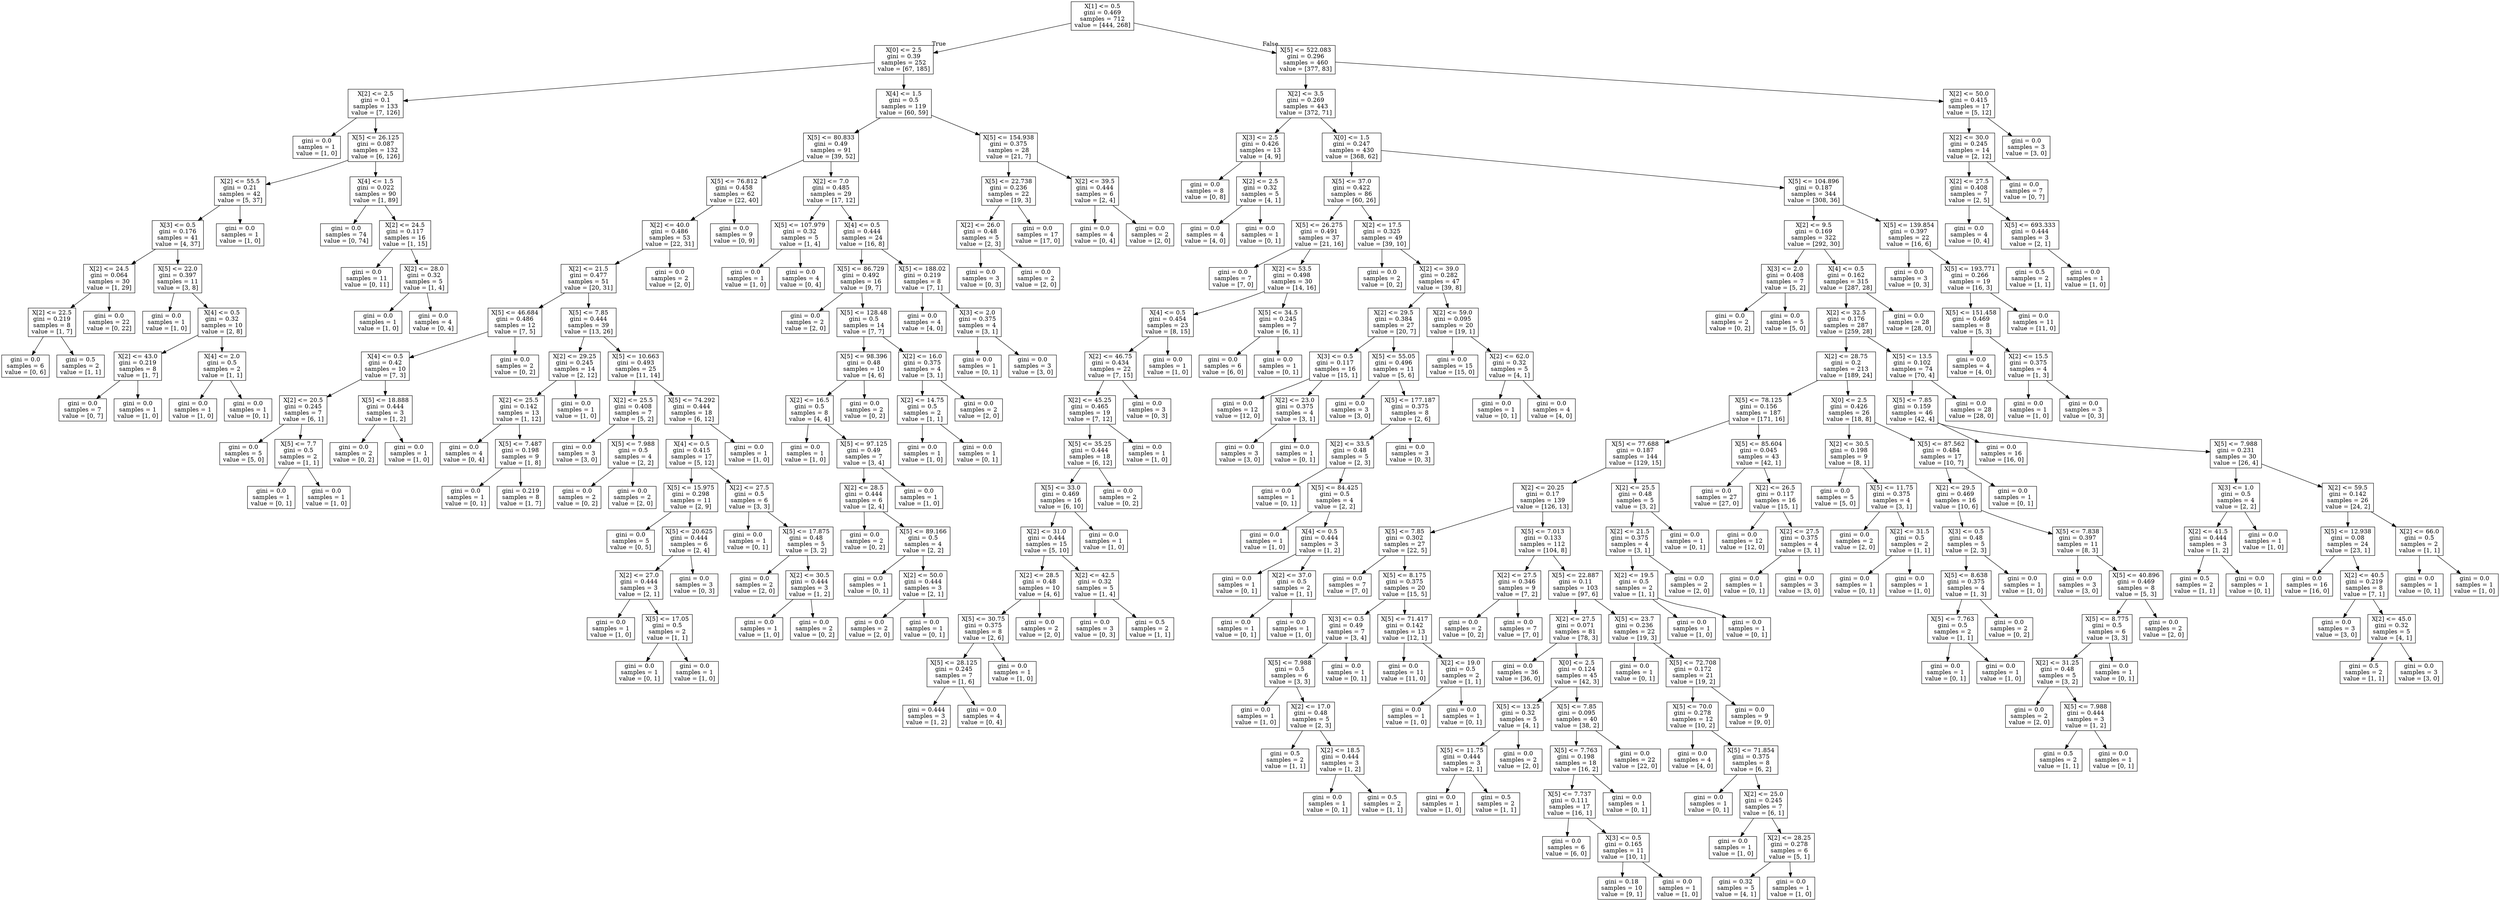 digraph Tree {
node [shape=box] ;
0 [label="X[1] <= 0.5\ngini = 0.469\nsamples = 712\nvalue = [444, 268]"] ;
1 [label="X[0] <= 2.5\ngini = 0.39\nsamples = 252\nvalue = [67, 185]"] ;
0 -> 1 [labeldistance=2.5, labelangle=45, headlabel="True"] ;
2 [label="X[2] <= 2.5\ngini = 0.1\nsamples = 133\nvalue = [7, 126]"] ;
1 -> 2 ;
3 [label="gini = 0.0\nsamples = 1\nvalue = [1, 0]"] ;
2 -> 3 ;
4 [label="X[5] <= 26.125\ngini = 0.087\nsamples = 132\nvalue = [6, 126]"] ;
2 -> 4 ;
5 [label="X[2] <= 55.5\ngini = 0.21\nsamples = 42\nvalue = [5, 37]"] ;
4 -> 5 ;
6 [label="X[3] <= 0.5\ngini = 0.176\nsamples = 41\nvalue = [4, 37]"] ;
5 -> 6 ;
7 [label="X[2] <= 24.5\ngini = 0.064\nsamples = 30\nvalue = [1, 29]"] ;
6 -> 7 ;
8 [label="X[2] <= 22.5\ngini = 0.219\nsamples = 8\nvalue = [1, 7]"] ;
7 -> 8 ;
9 [label="gini = 0.0\nsamples = 6\nvalue = [0, 6]"] ;
8 -> 9 ;
10 [label="gini = 0.5\nsamples = 2\nvalue = [1, 1]"] ;
8 -> 10 ;
11 [label="gini = 0.0\nsamples = 22\nvalue = [0, 22]"] ;
7 -> 11 ;
12 [label="X[5] <= 22.0\ngini = 0.397\nsamples = 11\nvalue = [3, 8]"] ;
6 -> 12 ;
13 [label="gini = 0.0\nsamples = 1\nvalue = [1, 0]"] ;
12 -> 13 ;
14 [label="X[4] <= 0.5\ngini = 0.32\nsamples = 10\nvalue = [2, 8]"] ;
12 -> 14 ;
15 [label="X[2] <= 43.0\ngini = 0.219\nsamples = 8\nvalue = [1, 7]"] ;
14 -> 15 ;
16 [label="gini = 0.0\nsamples = 7\nvalue = [0, 7]"] ;
15 -> 16 ;
17 [label="gini = 0.0\nsamples = 1\nvalue = [1, 0]"] ;
15 -> 17 ;
18 [label="X[4] <= 2.0\ngini = 0.5\nsamples = 2\nvalue = [1, 1]"] ;
14 -> 18 ;
19 [label="gini = 0.0\nsamples = 1\nvalue = [1, 0]"] ;
18 -> 19 ;
20 [label="gini = 0.0\nsamples = 1\nvalue = [0, 1]"] ;
18 -> 20 ;
21 [label="gini = 0.0\nsamples = 1\nvalue = [1, 0]"] ;
5 -> 21 ;
22 [label="X[4] <= 1.5\ngini = 0.022\nsamples = 90\nvalue = [1, 89]"] ;
4 -> 22 ;
23 [label="gini = 0.0\nsamples = 74\nvalue = [0, 74]"] ;
22 -> 23 ;
24 [label="X[2] <= 24.5\ngini = 0.117\nsamples = 16\nvalue = [1, 15]"] ;
22 -> 24 ;
25 [label="gini = 0.0\nsamples = 11\nvalue = [0, 11]"] ;
24 -> 25 ;
26 [label="X[2] <= 28.0\ngini = 0.32\nsamples = 5\nvalue = [1, 4]"] ;
24 -> 26 ;
27 [label="gini = 0.0\nsamples = 1\nvalue = [1, 0]"] ;
26 -> 27 ;
28 [label="gini = 0.0\nsamples = 4\nvalue = [0, 4]"] ;
26 -> 28 ;
29 [label="X[4] <= 1.5\ngini = 0.5\nsamples = 119\nvalue = [60, 59]"] ;
1 -> 29 ;
30 [label="X[5] <= 80.833\ngini = 0.49\nsamples = 91\nvalue = [39, 52]"] ;
29 -> 30 ;
31 [label="X[5] <= 76.812\ngini = 0.458\nsamples = 62\nvalue = [22, 40]"] ;
30 -> 31 ;
32 [label="X[2] <= 40.0\ngini = 0.486\nsamples = 53\nvalue = [22, 31]"] ;
31 -> 32 ;
33 [label="X[2] <= 21.5\ngini = 0.477\nsamples = 51\nvalue = [20, 31]"] ;
32 -> 33 ;
34 [label="X[5] <= 46.684\ngini = 0.486\nsamples = 12\nvalue = [7, 5]"] ;
33 -> 34 ;
35 [label="X[4] <= 0.5\ngini = 0.42\nsamples = 10\nvalue = [7, 3]"] ;
34 -> 35 ;
36 [label="X[2] <= 20.5\ngini = 0.245\nsamples = 7\nvalue = [6, 1]"] ;
35 -> 36 ;
37 [label="gini = 0.0\nsamples = 5\nvalue = [5, 0]"] ;
36 -> 37 ;
38 [label="X[5] <= 7.7\ngini = 0.5\nsamples = 2\nvalue = [1, 1]"] ;
36 -> 38 ;
39 [label="gini = 0.0\nsamples = 1\nvalue = [0, 1]"] ;
38 -> 39 ;
40 [label="gini = 0.0\nsamples = 1\nvalue = [1, 0]"] ;
38 -> 40 ;
41 [label="X[5] <= 18.888\ngini = 0.444\nsamples = 3\nvalue = [1, 2]"] ;
35 -> 41 ;
42 [label="gini = 0.0\nsamples = 2\nvalue = [0, 2]"] ;
41 -> 42 ;
43 [label="gini = 0.0\nsamples = 1\nvalue = [1, 0]"] ;
41 -> 43 ;
44 [label="gini = 0.0\nsamples = 2\nvalue = [0, 2]"] ;
34 -> 44 ;
45 [label="X[5] <= 7.85\ngini = 0.444\nsamples = 39\nvalue = [13, 26]"] ;
33 -> 45 ;
46 [label="X[2] <= 29.25\ngini = 0.245\nsamples = 14\nvalue = [2, 12]"] ;
45 -> 46 ;
47 [label="X[2] <= 25.5\ngini = 0.142\nsamples = 13\nvalue = [1, 12]"] ;
46 -> 47 ;
48 [label="gini = 0.0\nsamples = 4\nvalue = [0, 4]"] ;
47 -> 48 ;
49 [label="X[5] <= 7.487\ngini = 0.198\nsamples = 9\nvalue = [1, 8]"] ;
47 -> 49 ;
50 [label="gini = 0.0\nsamples = 1\nvalue = [0, 1]"] ;
49 -> 50 ;
51 [label="gini = 0.219\nsamples = 8\nvalue = [1, 7]"] ;
49 -> 51 ;
52 [label="gini = 0.0\nsamples = 1\nvalue = [1, 0]"] ;
46 -> 52 ;
53 [label="X[5] <= 10.663\ngini = 0.493\nsamples = 25\nvalue = [11, 14]"] ;
45 -> 53 ;
54 [label="X[2] <= 25.5\ngini = 0.408\nsamples = 7\nvalue = [5, 2]"] ;
53 -> 54 ;
55 [label="gini = 0.0\nsamples = 3\nvalue = [3, 0]"] ;
54 -> 55 ;
56 [label="X[5] <= 7.988\ngini = 0.5\nsamples = 4\nvalue = [2, 2]"] ;
54 -> 56 ;
57 [label="gini = 0.0\nsamples = 2\nvalue = [0, 2]"] ;
56 -> 57 ;
58 [label="gini = 0.0\nsamples = 2\nvalue = [2, 0]"] ;
56 -> 58 ;
59 [label="X[5] <= 74.292\ngini = 0.444\nsamples = 18\nvalue = [6, 12]"] ;
53 -> 59 ;
60 [label="X[4] <= 0.5\ngini = 0.415\nsamples = 17\nvalue = [5, 12]"] ;
59 -> 60 ;
61 [label="X[5] <= 15.975\ngini = 0.298\nsamples = 11\nvalue = [2, 9]"] ;
60 -> 61 ;
62 [label="gini = 0.0\nsamples = 5\nvalue = [0, 5]"] ;
61 -> 62 ;
63 [label="X[5] <= 20.625\ngini = 0.444\nsamples = 6\nvalue = [2, 4]"] ;
61 -> 63 ;
64 [label="X[2] <= 27.0\ngini = 0.444\nsamples = 3\nvalue = [2, 1]"] ;
63 -> 64 ;
65 [label="gini = 0.0\nsamples = 1\nvalue = [1, 0]"] ;
64 -> 65 ;
66 [label="X[5] <= 17.05\ngini = 0.5\nsamples = 2\nvalue = [1, 1]"] ;
64 -> 66 ;
67 [label="gini = 0.0\nsamples = 1\nvalue = [0, 1]"] ;
66 -> 67 ;
68 [label="gini = 0.0\nsamples = 1\nvalue = [1, 0]"] ;
66 -> 68 ;
69 [label="gini = 0.0\nsamples = 3\nvalue = [0, 3]"] ;
63 -> 69 ;
70 [label="X[2] <= 27.5\ngini = 0.5\nsamples = 6\nvalue = [3, 3]"] ;
60 -> 70 ;
71 [label="gini = 0.0\nsamples = 1\nvalue = [0, 1]"] ;
70 -> 71 ;
72 [label="X[5] <= 17.875\ngini = 0.48\nsamples = 5\nvalue = [3, 2]"] ;
70 -> 72 ;
73 [label="gini = 0.0\nsamples = 2\nvalue = [2, 0]"] ;
72 -> 73 ;
74 [label="X[2] <= 30.5\ngini = 0.444\nsamples = 3\nvalue = [1, 2]"] ;
72 -> 74 ;
75 [label="gini = 0.0\nsamples = 1\nvalue = [1, 0]"] ;
74 -> 75 ;
76 [label="gini = 0.0\nsamples = 2\nvalue = [0, 2]"] ;
74 -> 76 ;
77 [label="gini = 0.0\nsamples = 1\nvalue = [1, 0]"] ;
59 -> 77 ;
78 [label="gini = 0.0\nsamples = 2\nvalue = [2, 0]"] ;
32 -> 78 ;
79 [label="gini = 0.0\nsamples = 9\nvalue = [0, 9]"] ;
31 -> 79 ;
80 [label="X[2] <= 7.0\ngini = 0.485\nsamples = 29\nvalue = [17, 12]"] ;
30 -> 80 ;
81 [label="X[5] <= 107.979\ngini = 0.32\nsamples = 5\nvalue = [1, 4]"] ;
80 -> 81 ;
82 [label="gini = 0.0\nsamples = 1\nvalue = [1, 0]"] ;
81 -> 82 ;
83 [label="gini = 0.0\nsamples = 4\nvalue = [0, 4]"] ;
81 -> 83 ;
84 [label="X[4] <= 0.5\ngini = 0.444\nsamples = 24\nvalue = [16, 8]"] ;
80 -> 84 ;
85 [label="X[5] <= 86.729\ngini = 0.492\nsamples = 16\nvalue = [9, 7]"] ;
84 -> 85 ;
86 [label="gini = 0.0\nsamples = 2\nvalue = [2, 0]"] ;
85 -> 86 ;
87 [label="X[5] <= 128.48\ngini = 0.5\nsamples = 14\nvalue = [7, 7]"] ;
85 -> 87 ;
88 [label="X[5] <= 98.396\ngini = 0.48\nsamples = 10\nvalue = [4, 6]"] ;
87 -> 88 ;
89 [label="X[2] <= 16.5\ngini = 0.5\nsamples = 8\nvalue = [4, 4]"] ;
88 -> 89 ;
90 [label="gini = 0.0\nsamples = 1\nvalue = [1, 0]"] ;
89 -> 90 ;
91 [label="X[5] <= 97.125\ngini = 0.49\nsamples = 7\nvalue = [3, 4]"] ;
89 -> 91 ;
92 [label="X[2] <= 28.5\ngini = 0.444\nsamples = 6\nvalue = [2, 4]"] ;
91 -> 92 ;
93 [label="gini = 0.0\nsamples = 2\nvalue = [0, 2]"] ;
92 -> 93 ;
94 [label="X[5] <= 89.166\ngini = 0.5\nsamples = 4\nvalue = [2, 2]"] ;
92 -> 94 ;
95 [label="gini = 0.0\nsamples = 1\nvalue = [0, 1]"] ;
94 -> 95 ;
96 [label="X[2] <= 50.0\ngini = 0.444\nsamples = 3\nvalue = [2, 1]"] ;
94 -> 96 ;
97 [label="gini = 0.0\nsamples = 2\nvalue = [2, 0]"] ;
96 -> 97 ;
98 [label="gini = 0.0\nsamples = 1\nvalue = [0, 1]"] ;
96 -> 98 ;
99 [label="gini = 0.0\nsamples = 1\nvalue = [1, 0]"] ;
91 -> 99 ;
100 [label="gini = 0.0\nsamples = 2\nvalue = [0, 2]"] ;
88 -> 100 ;
101 [label="X[2] <= 16.0\ngini = 0.375\nsamples = 4\nvalue = [3, 1]"] ;
87 -> 101 ;
102 [label="X[2] <= 14.75\ngini = 0.5\nsamples = 2\nvalue = [1, 1]"] ;
101 -> 102 ;
103 [label="gini = 0.0\nsamples = 1\nvalue = [1, 0]"] ;
102 -> 103 ;
104 [label="gini = 0.0\nsamples = 1\nvalue = [0, 1]"] ;
102 -> 104 ;
105 [label="gini = 0.0\nsamples = 2\nvalue = [2, 0]"] ;
101 -> 105 ;
106 [label="X[5] <= 188.02\ngini = 0.219\nsamples = 8\nvalue = [7, 1]"] ;
84 -> 106 ;
107 [label="gini = 0.0\nsamples = 4\nvalue = [4, 0]"] ;
106 -> 107 ;
108 [label="X[3] <= 2.0\ngini = 0.375\nsamples = 4\nvalue = [3, 1]"] ;
106 -> 108 ;
109 [label="gini = 0.0\nsamples = 1\nvalue = [0, 1]"] ;
108 -> 109 ;
110 [label="gini = 0.0\nsamples = 3\nvalue = [3, 0]"] ;
108 -> 110 ;
111 [label="X[5] <= 154.938\ngini = 0.375\nsamples = 28\nvalue = [21, 7]"] ;
29 -> 111 ;
112 [label="X[5] <= 22.738\ngini = 0.236\nsamples = 22\nvalue = [19, 3]"] ;
111 -> 112 ;
113 [label="X[2] <= 26.0\ngini = 0.48\nsamples = 5\nvalue = [2, 3]"] ;
112 -> 113 ;
114 [label="gini = 0.0\nsamples = 3\nvalue = [0, 3]"] ;
113 -> 114 ;
115 [label="gini = 0.0\nsamples = 2\nvalue = [2, 0]"] ;
113 -> 115 ;
116 [label="gini = 0.0\nsamples = 17\nvalue = [17, 0]"] ;
112 -> 116 ;
117 [label="X[2] <= 39.5\ngini = 0.444\nsamples = 6\nvalue = [2, 4]"] ;
111 -> 117 ;
118 [label="gini = 0.0\nsamples = 4\nvalue = [0, 4]"] ;
117 -> 118 ;
119 [label="gini = 0.0\nsamples = 2\nvalue = [2, 0]"] ;
117 -> 119 ;
120 [label="X[5] <= 522.083\ngini = 0.296\nsamples = 460\nvalue = [377, 83]"] ;
0 -> 120 [labeldistance=2.5, labelangle=-45, headlabel="False"] ;
121 [label="X[2] <= 3.5\ngini = 0.269\nsamples = 443\nvalue = [372, 71]"] ;
120 -> 121 ;
122 [label="X[3] <= 2.5\ngini = 0.426\nsamples = 13\nvalue = [4, 9]"] ;
121 -> 122 ;
123 [label="gini = 0.0\nsamples = 8\nvalue = [0, 8]"] ;
122 -> 123 ;
124 [label="X[2] <= 2.5\ngini = 0.32\nsamples = 5\nvalue = [4, 1]"] ;
122 -> 124 ;
125 [label="gini = 0.0\nsamples = 4\nvalue = [4, 0]"] ;
124 -> 125 ;
126 [label="gini = 0.0\nsamples = 1\nvalue = [0, 1]"] ;
124 -> 126 ;
127 [label="X[0] <= 1.5\ngini = 0.247\nsamples = 430\nvalue = [368, 62]"] ;
121 -> 127 ;
128 [label="X[5] <= 37.0\ngini = 0.422\nsamples = 86\nvalue = [60, 26]"] ;
127 -> 128 ;
129 [label="X[5] <= 26.275\ngini = 0.491\nsamples = 37\nvalue = [21, 16]"] ;
128 -> 129 ;
130 [label="gini = 0.0\nsamples = 7\nvalue = [7, 0]"] ;
129 -> 130 ;
131 [label="X[2] <= 53.5\ngini = 0.498\nsamples = 30\nvalue = [14, 16]"] ;
129 -> 131 ;
132 [label="X[4] <= 0.5\ngini = 0.454\nsamples = 23\nvalue = [8, 15]"] ;
131 -> 132 ;
133 [label="X[2] <= 46.75\ngini = 0.434\nsamples = 22\nvalue = [7, 15]"] ;
132 -> 133 ;
134 [label="X[2] <= 45.25\ngini = 0.465\nsamples = 19\nvalue = [7, 12]"] ;
133 -> 134 ;
135 [label="X[5] <= 35.25\ngini = 0.444\nsamples = 18\nvalue = [6, 12]"] ;
134 -> 135 ;
136 [label="X[5] <= 33.0\ngini = 0.469\nsamples = 16\nvalue = [6, 10]"] ;
135 -> 136 ;
137 [label="X[2] <= 31.0\ngini = 0.444\nsamples = 15\nvalue = [5, 10]"] ;
136 -> 137 ;
138 [label="X[2] <= 28.5\ngini = 0.48\nsamples = 10\nvalue = [4, 6]"] ;
137 -> 138 ;
139 [label="X[5] <= 30.75\ngini = 0.375\nsamples = 8\nvalue = [2, 6]"] ;
138 -> 139 ;
140 [label="X[5] <= 28.125\ngini = 0.245\nsamples = 7\nvalue = [1, 6]"] ;
139 -> 140 ;
141 [label="gini = 0.444\nsamples = 3\nvalue = [1, 2]"] ;
140 -> 141 ;
142 [label="gini = 0.0\nsamples = 4\nvalue = [0, 4]"] ;
140 -> 142 ;
143 [label="gini = 0.0\nsamples = 1\nvalue = [1, 0]"] ;
139 -> 143 ;
144 [label="gini = 0.0\nsamples = 2\nvalue = [2, 0]"] ;
138 -> 144 ;
145 [label="X[2] <= 42.5\ngini = 0.32\nsamples = 5\nvalue = [1, 4]"] ;
137 -> 145 ;
146 [label="gini = 0.0\nsamples = 3\nvalue = [0, 3]"] ;
145 -> 146 ;
147 [label="gini = 0.5\nsamples = 2\nvalue = [1, 1]"] ;
145 -> 147 ;
148 [label="gini = 0.0\nsamples = 1\nvalue = [1, 0]"] ;
136 -> 148 ;
149 [label="gini = 0.0\nsamples = 2\nvalue = [0, 2]"] ;
135 -> 149 ;
150 [label="gini = 0.0\nsamples = 1\nvalue = [1, 0]"] ;
134 -> 150 ;
151 [label="gini = 0.0\nsamples = 3\nvalue = [0, 3]"] ;
133 -> 151 ;
152 [label="gini = 0.0\nsamples = 1\nvalue = [1, 0]"] ;
132 -> 152 ;
153 [label="X[5] <= 34.5\ngini = 0.245\nsamples = 7\nvalue = [6, 1]"] ;
131 -> 153 ;
154 [label="gini = 0.0\nsamples = 6\nvalue = [6, 0]"] ;
153 -> 154 ;
155 [label="gini = 0.0\nsamples = 1\nvalue = [0, 1]"] ;
153 -> 155 ;
156 [label="X[2] <= 17.5\ngini = 0.325\nsamples = 49\nvalue = [39, 10]"] ;
128 -> 156 ;
157 [label="gini = 0.0\nsamples = 2\nvalue = [0, 2]"] ;
156 -> 157 ;
158 [label="X[2] <= 39.0\ngini = 0.282\nsamples = 47\nvalue = [39, 8]"] ;
156 -> 158 ;
159 [label="X[2] <= 29.5\ngini = 0.384\nsamples = 27\nvalue = [20, 7]"] ;
158 -> 159 ;
160 [label="X[3] <= 0.5\ngini = 0.117\nsamples = 16\nvalue = [15, 1]"] ;
159 -> 160 ;
161 [label="gini = 0.0\nsamples = 12\nvalue = [12, 0]"] ;
160 -> 161 ;
162 [label="X[2] <= 23.0\ngini = 0.375\nsamples = 4\nvalue = [3, 1]"] ;
160 -> 162 ;
163 [label="gini = 0.0\nsamples = 3\nvalue = [3, 0]"] ;
162 -> 163 ;
164 [label="gini = 0.0\nsamples = 1\nvalue = [0, 1]"] ;
162 -> 164 ;
165 [label="X[5] <= 55.05\ngini = 0.496\nsamples = 11\nvalue = [5, 6]"] ;
159 -> 165 ;
166 [label="gini = 0.0\nsamples = 3\nvalue = [3, 0]"] ;
165 -> 166 ;
167 [label="X[5] <= 177.187\ngini = 0.375\nsamples = 8\nvalue = [2, 6]"] ;
165 -> 167 ;
168 [label="X[2] <= 33.5\ngini = 0.48\nsamples = 5\nvalue = [2, 3]"] ;
167 -> 168 ;
169 [label="gini = 0.0\nsamples = 1\nvalue = [0, 1]"] ;
168 -> 169 ;
170 [label="X[5] <= 84.425\ngini = 0.5\nsamples = 4\nvalue = [2, 2]"] ;
168 -> 170 ;
171 [label="gini = 0.0\nsamples = 1\nvalue = [1, 0]"] ;
170 -> 171 ;
172 [label="X[4] <= 0.5\ngini = 0.444\nsamples = 3\nvalue = [1, 2]"] ;
170 -> 172 ;
173 [label="gini = 0.0\nsamples = 1\nvalue = [0, 1]"] ;
172 -> 173 ;
174 [label="X[2] <= 37.0\ngini = 0.5\nsamples = 2\nvalue = [1, 1]"] ;
172 -> 174 ;
175 [label="gini = 0.0\nsamples = 1\nvalue = [0, 1]"] ;
174 -> 175 ;
176 [label="gini = 0.0\nsamples = 1\nvalue = [1, 0]"] ;
174 -> 176 ;
177 [label="gini = 0.0\nsamples = 3\nvalue = [0, 3]"] ;
167 -> 177 ;
178 [label="X[2] <= 59.0\ngini = 0.095\nsamples = 20\nvalue = [19, 1]"] ;
158 -> 178 ;
179 [label="gini = 0.0\nsamples = 15\nvalue = [15, 0]"] ;
178 -> 179 ;
180 [label="X[2] <= 62.0\ngini = 0.32\nsamples = 5\nvalue = [4, 1]"] ;
178 -> 180 ;
181 [label="gini = 0.0\nsamples = 1\nvalue = [0, 1]"] ;
180 -> 181 ;
182 [label="gini = 0.0\nsamples = 4\nvalue = [4, 0]"] ;
180 -> 182 ;
183 [label="X[5] <= 104.896\ngini = 0.187\nsamples = 344\nvalue = [308, 36]"] ;
127 -> 183 ;
184 [label="X[2] <= 9.5\ngini = 0.169\nsamples = 322\nvalue = [292, 30]"] ;
183 -> 184 ;
185 [label="X[3] <= 2.0\ngini = 0.408\nsamples = 7\nvalue = [5, 2]"] ;
184 -> 185 ;
186 [label="gini = 0.0\nsamples = 2\nvalue = [0, 2]"] ;
185 -> 186 ;
187 [label="gini = 0.0\nsamples = 5\nvalue = [5, 0]"] ;
185 -> 187 ;
188 [label="X[4] <= 0.5\ngini = 0.162\nsamples = 315\nvalue = [287, 28]"] ;
184 -> 188 ;
189 [label="X[2] <= 32.5\ngini = 0.176\nsamples = 287\nvalue = [259, 28]"] ;
188 -> 189 ;
190 [label="X[2] <= 28.75\ngini = 0.2\nsamples = 213\nvalue = [189, 24]"] ;
189 -> 190 ;
191 [label="X[5] <= 78.125\ngini = 0.156\nsamples = 187\nvalue = [171, 16]"] ;
190 -> 191 ;
192 [label="X[5] <= 77.688\ngini = 0.187\nsamples = 144\nvalue = [129, 15]"] ;
191 -> 192 ;
193 [label="X[2] <= 20.25\ngini = 0.17\nsamples = 139\nvalue = [126, 13]"] ;
192 -> 193 ;
194 [label="X[5] <= 7.85\ngini = 0.302\nsamples = 27\nvalue = [22, 5]"] ;
193 -> 194 ;
195 [label="gini = 0.0\nsamples = 7\nvalue = [7, 0]"] ;
194 -> 195 ;
196 [label="X[5] <= 8.175\ngini = 0.375\nsamples = 20\nvalue = [15, 5]"] ;
194 -> 196 ;
197 [label="X[3] <= 0.5\ngini = 0.49\nsamples = 7\nvalue = [3, 4]"] ;
196 -> 197 ;
198 [label="X[5] <= 7.988\ngini = 0.5\nsamples = 6\nvalue = [3, 3]"] ;
197 -> 198 ;
199 [label="gini = 0.0\nsamples = 1\nvalue = [1, 0]"] ;
198 -> 199 ;
200 [label="X[2] <= 17.0\ngini = 0.48\nsamples = 5\nvalue = [2, 3]"] ;
198 -> 200 ;
201 [label="gini = 0.5\nsamples = 2\nvalue = [1, 1]"] ;
200 -> 201 ;
202 [label="X[2] <= 18.5\ngini = 0.444\nsamples = 3\nvalue = [1, 2]"] ;
200 -> 202 ;
203 [label="gini = 0.0\nsamples = 1\nvalue = [0, 1]"] ;
202 -> 203 ;
204 [label="gini = 0.5\nsamples = 2\nvalue = [1, 1]"] ;
202 -> 204 ;
205 [label="gini = 0.0\nsamples = 1\nvalue = [0, 1]"] ;
197 -> 205 ;
206 [label="X[5] <= 71.417\ngini = 0.142\nsamples = 13\nvalue = [12, 1]"] ;
196 -> 206 ;
207 [label="gini = 0.0\nsamples = 11\nvalue = [11, 0]"] ;
206 -> 207 ;
208 [label="X[2] <= 19.0\ngini = 0.5\nsamples = 2\nvalue = [1, 1]"] ;
206 -> 208 ;
209 [label="gini = 0.0\nsamples = 1\nvalue = [1, 0]"] ;
208 -> 209 ;
210 [label="gini = 0.0\nsamples = 1\nvalue = [0, 1]"] ;
208 -> 210 ;
211 [label="X[5] <= 7.013\ngini = 0.133\nsamples = 112\nvalue = [104, 8]"] ;
193 -> 211 ;
212 [label="X[2] <= 27.5\ngini = 0.346\nsamples = 9\nvalue = [7, 2]"] ;
211 -> 212 ;
213 [label="gini = 0.0\nsamples = 2\nvalue = [0, 2]"] ;
212 -> 213 ;
214 [label="gini = 0.0\nsamples = 7\nvalue = [7, 0]"] ;
212 -> 214 ;
215 [label="X[5] <= 22.887\ngini = 0.11\nsamples = 103\nvalue = [97, 6]"] ;
211 -> 215 ;
216 [label="X[2] <= 27.5\ngini = 0.071\nsamples = 81\nvalue = [78, 3]"] ;
215 -> 216 ;
217 [label="gini = 0.0\nsamples = 36\nvalue = [36, 0]"] ;
216 -> 217 ;
218 [label="X[0] <= 2.5\ngini = 0.124\nsamples = 45\nvalue = [42, 3]"] ;
216 -> 218 ;
219 [label="X[5] <= 13.25\ngini = 0.32\nsamples = 5\nvalue = [4, 1]"] ;
218 -> 219 ;
220 [label="X[5] <= 11.75\ngini = 0.444\nsamples = 3\nvalue = [2, 1]"] ;
219 -> 220 ;
221 [label="gini = 0.0\nsamples = 1\nvalue = [1, 0]"] ;
220 -> 221 ;
222 [label="gini = 0.5\nsamples = 2\nvalue = [1, 1]"] ;
220 -> 222 ;
223 [label="gini = 0.0\nsamples = 2\nvalue = [2, 0]"] ;
219 -> 223 ;
224 [label="X[5] <= 7.85\ngini = 0.095\nsamples = 40\nvalue = [38, 2]"] ;
218 -> 224 ;
225 [label="X[5] <= 7.763\ngini = 0.198\nsamples = 18\nvalue = [16, 2]"] ;
224 -> 225 ;
226 [label="X[5] <= 7.737\ngini = 0.111\nsamples = 17\nvalue = [16, 1]"] ;
225 -> 226 ;
227 [label="gini = 0.0\nsamples = 6\nvalue = [6, 0]"] ;
226 -> 227 ;
228 [label="X[3] <= 0.5\ngini = 0.165\nsamples = 11\nvalue = [10, 1]"] ;
226 -> 228 ;
229 [label="gini = 0.18\nsamples = 10\nvalue = [9, 1]"] ;
228 -> 229 ;
230 [label="gini = 0.0\nsamples = 1\nvalue = [1, 0]"] ;
228 -> 230 ;
231 [label="gini = 0.0\nsamples = 1\nvalue = [0, 1]"] ;
225 -> 231 ;
232 [label="gini = 0.0\nsamples = 22\nvalue = [22, 0]"] ;
224 -> 232 ;
233 [label="X[5] <= 23.7\ngini = 0.236\nsamples = 22\nvalue = [19, 3]"] ;
215 -> 233 ;
234 [label="gini = 0.0\nsamples = 1\nvalue = [0, 1]"] ;
233 -> 234 ;
235 [label="X[5] <= 72.708\ngini = 0.172\nsamples = 21\nvalue = [19, 2]"] ;
233 -> 235 ;
236 [label="X[5] <= 70.0\ngini = 0.278\nsamples = 12\nvalue = [10, 2]"] ;
235 -> 236 ;
237 [label="gini = 0.0\nsamples = 4\nvalue = [4, 0]"] ;
236 -> 237 ;
238 [label="X[5] <= 71.854\ngini = 0.375\nsamples = 8\nvalue = [6, 2]"] ;
236 -> 238 ;
239 [label="gini = 0.0\nsamples = 1\nvalue = [0, 1]"] ;
238 -> 239 ;
240 [label="X[2] <= 25.0\ngini = 0.245\nsamples = 7\nvalue = [6, 1]"] ;
238 -> 240 ;
241 [label="gini = 0.0\nsamples = 1\nvalue = [1, 0]"] ;
240 -> 241 ;
242 [label="X[2] <= 28.25\ngini = 0.278\nsamples = 6\nvalue = [5, 1]"] ;
240 -> 242 ;
243 [label="gini = 0.32\nsamples = 5\nvalue = [4, 1]"] ;
242 -> 243 ;
244 [label="gini = 0.0\nsamples = 1\nvalue = [1, 0]"] ;
242 -> 244 ;
245 [label="gini = 0.0\nsamples = 9\nvalue = [9, 0]"] ;
235 -> 245 ;
246 [label="X[2] <= 25.5\ngini = 0.48\nsamples = 5\nvalue = [3, 2]"] ;
192 -> 246 ;
247 [label="X[2] <= 21.5\ngini = 0.375\nsamples = 4\nvalue = [3, 1]"] ;
246 -> 247 ;
248 [label="X[2] <= 19.5\ngini = 0.5\nsamples = 2\nvalue = [1, 1]"] ;
247 -> 248 ;
249 [label="gini = 0.0\nsamples = 1\nvalue = [1, 0]"] ;
248 -> 249 ;
250 [label="gini = 0.0\nsamples = 1\nvalue = [0, 1]"] ;
248 -> 250 ;
251 [label="gini = 0.0\nsamples = 2\nvalue = [2, 0]"] ;
247 -> 251 ;
252 [label="gini = 0.0\nsamples = 1\nvalue = [0, 1]"] ;
246 -> 252 ;
253 [label="X[5] <= 85.604\ngini = 0.045\nsamples = 43\nvalue = [42, 1]"] ;
191 -> 253 ;
254 [label="gini = 0.0\nsamples = 27\nvalue = [27, 0]"] ;
253 -> 254 ;
255 [label="X[2] <= 26.5\ngini = 0.117\nsamples = 16\nvalue = [15, 1]"] ;
253 -> 255 ;
256 [label="gini = 0.0\nsamples = 12\nvalue = [12, 0]"] ;
255 -> 256 ;
257 [label="X[2] <= 27.5\ngini = 0.375\nsamples = 4\nvalue = [3, 1]"] ;
255 -> 257 ;
258 [label="gini = 0.0\nsamples = 1\nvalue = [0, 1]"] ;
257 -> 258 ;
259 [label="gini = 0.0\nsamples = 3\nvalue = [3, 0]"] ;
257 -> 259 ;
260 [label="X[0] <= 2.5\ngini = 0.426\nsamples = 26\nvalue = [18, 8]"] ;
190 -> 260 ;
261 [label="X[2] <= 30.5\ngini = 0.198\nsamples = 9\nvalue = [8, 1]"] ;
260 -> 261 ;
262 [label="gini = 0.0\nsamples = 5\nvalue = [5, 0]"] ;
261 -> 262 ;
263 [label="X[5] <= 11.75\ngini = 0.375\nsamples = 4\nvalue = [3, 1]"] ;
261 -> 263 ;
264 [label="gini = 0.0\nsamples = 2\nvalue = [2, 0]"] ;
263 -> 264 ;
265 [label="X[2] <= 31.5\ngini = 0.5\nsamples = 2\nvalue = [1, 1]"] ;
263 -> 265 ;
266 [label="gini = 0.0\nsamples = 1\nvalue = [0, 1]"] ;
265 -> 266 ;
267 [label="gini = 0.0\nsamples = 1\nvalue = [1, 0]"] ;
265 -> 267 ;
268 [label="X[5] <= 87.562\ngini = 0.484\nsamples = 17\nvalue = [10, 7]"] ;
260 -> 268 ;
269 [label="X[2] <= 29.5\ngini = 0.469\nsamples = 16\nvalue = [10, 6]"] ;
268 -> 269 ;
270 [label="X[3] <= 0.5\ngini = 0.48\nsamples = 5\nvalue = [2, 3]"] ;
269 -> 270 ;
271 [label="X[5] <= 8.638\ngini = 0.375\nsamples = 4\nvalue = [1, 3]"] ;
270 -> 271 ;
272 [label="X[5] <= 7.763\ngini = 0.5\nsamples = 2\nvalue = [1, 1]"] ;
271 -> 272 ;
273 [label="gini = 0.0\nsamples = 1\nvalue = [0, 1]"] ;
272 -> 273 ;
274 [label="gini = 0.0\nsamples = 1\nvalue = [1, 0]"] ;
272 -> 274 ;
275 [label="gini = 0.0\nsamples = 2\nvalue = [0, 2]"] ;
271 -> 275 ;
276 [label="gini = 0.0\nsamples = 1\nvalue = [1, 0]"] ;
270 -> 276 ;
277 [label="X[5] <= 7.838\ngini = 0.397\nsamples = 11\nvalue = [8, 3]"] ;
269 -> 277 ;
278 [label="gini = 0.0\nsamples = 3\nvalue = [3, 0]"] ;
277 -> 278 ;
279 [label="X[5] <= 40.896\ngini = 0.469\nsamples = 8\nvalue = [5, 3]"] ;
277 -> 279 ;
280 [label="X[5] <= 8.775\ngini = 0.5\nsamples = 6\nvalue = [3, 3]"] ;
279 -> 280 ;
281 [label="X[2] <= 31.25\ngini = 0.48\nsamples = 5\nvalue = [3, 2]"] ;
280 -> 281 ;
282 [label="gini = 0.0\nsamples = 2\nvalue = [2, 0]"] ;
281 -> 282 ;
283 [label="X[5] <= 7.988\ngini = 0.444\nsamples = 3\nvalue = [1, 2]"] ;
281 -> 283 ;
284 [label="gini = 0.5\nsamples = 2\nvalue = [1, 1]"] ;
283 -> 284 ;
285 [label="gini = 0.0\nsamples = 1\nvalue = [0, 1]"] ;
283 -> 285 ;
286 [label="gini = 0.0\nsamples = 1\nvalue = [0, 1]"] ;
280 -> 286 ;
287 [label="gini = 0.0\nsamples = 2\nvalue = [2, 0]"] ;
279 -> 287 ;
288 [label="gini = 0.0\nsamples = 1\nvalue = [0, 1]"] ;
268 -> 288 ;
289 [label="X[5] <= 13.5\ngini = 0.102\nsamples = 74\nvalue = [70, 4]"] ;
189 -> 289 ;
290 [label="X[5] <= 7.85\ngini = 0.159\nsamples = 46\nvalue = [42, 4]"] ;
289 -> 290 ;
291 [label="gini = 0.0\nsamples = 16\nvalue = [16, 0]"] ;
290 -> 291 ;
292 [label="X[5] <= 7.988\ngini = 0.231\nsamples = 30\nvalue = [26, 4]"] ;
290 -> 292 ;
293 [label="X[3] <= 1.0\ngini = 0.5\nsamples = 4\nvalue = [2, 2]"] ;
292 -> 293 ;
294 [label="X[2] <= 41.5\ngini = 0.444\nsamples = 3\nvalue = [1, 2]"] ;
293 -> 294 ;
295 [label="gini = 0.5\nsamples = 2\nvalue = [1, 1]"] ;
294 -> 295 ;
296 [label="gini = 0.0\nsamples = 1\nvalue = [0, 1]"] ;
294 -> 296 ;
297 [label="gini = 0.0\nsamples = 1\nvalue = [1, 0]"] ;
293 -> 297 ;
298 [label="X[2] <= 59.5\ngini = 0.142\nsamples = 26\nvalue = [24, 2]"] ;
292 -> 298 ;
299 [label="X[5] <= 12.938\ngini = 0.08\nsamples = 24\nvalue = [23, 1]"] ;
298 -> 299 ;
300 [label="gini = 0.0\nsamples = 16\nvalue = [16, 0]"] ;
299 -> 300 ;
301 [label="X[2] <= 40.5\ngini = 0.219\nsamples = 8\nvalue = [7, 1]"] ;
299 -> 301 ;
302 [label="gini = 0.0\nsamples = 3\nvalue = [3, 0]"] ;
301 -> 302 ;
303 [label="X[2] <= 45.0\ngini = 0.32\nsamples = 5\nvalue = [4, 1]"] ;
301 -> 303 ;
304 [label="gini = 0.5\nsamples = 2\nvalue = [1, 1]"] ;
303 -> 304 ;
305 [label="gini = 0.0\nsamples = 3\nvalue = [3, 0]"] ;
303 -> 305 ;
306 [label="X[2] <= 66.0\ngini = 0.5\nsamples = 2\nvalue = [1, 1]"] ;
298 -> 306 ;
307 [label="gini = 0.0\nsamples = 1\nvalue = [0, 1]"] ;
306 -> 307 ;
308 [label="gini = 0.0\nsamples = 1\nvalue = [1, 0]"] ;
306 -> 308 ;
309 [label="gini = 0.0\nsamples = 28\nvalue = [28, 0]"] ;
289 -> 309 ;
310 [label="gini = 0.0\nsamples = 28\nvalue = [28, 0]"] ;
188 -> 310 ;
311 [label="X[5] <= 139.854\ngini = 0.397\nsamples = 22\nvalue = [16, 6]"] ;
183 -> 311 ;
312 [label="gini = 0.0\nsamples = 3\nvalue = [0, 3]"] ;
311 -> 312 ;
313 [label="X[5] <= 193.771\ngini = 0.266\nsamples = 19\nvalue = [16, 3]"] ;
311 -> 313 ;
314 [label="X[5] <= 151.458\ngini = 0.469\nsamples = 8\nvalue = [5, 3]"] ;
313 -> 314 ;
315 [label="gini = 0.0\nsamples = 4\nvalue = [4, 0]"] ;
314 -> 315 ;
316 [label="X[2] <= 15.5\ngini = 0.375\nsamples = 4\nvalue = [1, 3]"] ;
314 -> 316 ;
317 [label="gini = 0.0\nsamples = 1\nvalue = [1, 0]"] ;
316 -> 317 ;
318 [label="gini = 0.0\nsamples = 3\nvalue = [0, 3]"] ;
316 -> 318 ;
319 [label="gini = 0.0\nsamples = 11\nvalue = [11, 0]"] ;
313 -> 319 ;
320 [label="X[2] <= 50.0\ngini = 0.415\nsamples = 17\nvalue = [5, 12]"] ;
120 -> 320 ;
321 [label="X[2] <= 30.0\ngini = 0.245\nsamples = 14\nvalue = [2, 12]"] ;
320 -> 321 ;
322 [label="X[2] <= 27.5\ngini = 0.408\nsamples = 7\nvalue = [2, 5]"] ;
321 -> 322 ;
323 [label="gini = 0.0\nsamples = 4\nvalue = [0, 4]"] ;
322 -> 323 ;
324 [label="X[5] <= 693.333\ngini = 0.444\nsamples = 3\nvalue = [2, 1]"] ;
322 -> 324 ;
325 [label="gini = 0.5\nsamples = 2\nvalue = [1, 1]"] ;
324 -> 325 ;
326 [label="gini = 0.0\nsamples = 1\nvalue = [1, 0]"] ;
324 -> 326 ;
327 [label="gini = 0.0\nsamples = 7\nvalue = [0, 7]"] ;
321 -> 327 ;
328 [label="gini = 0.0\nsamples = 3\nvalue = [3, 0]"] ;
320 -> 328 ;
}